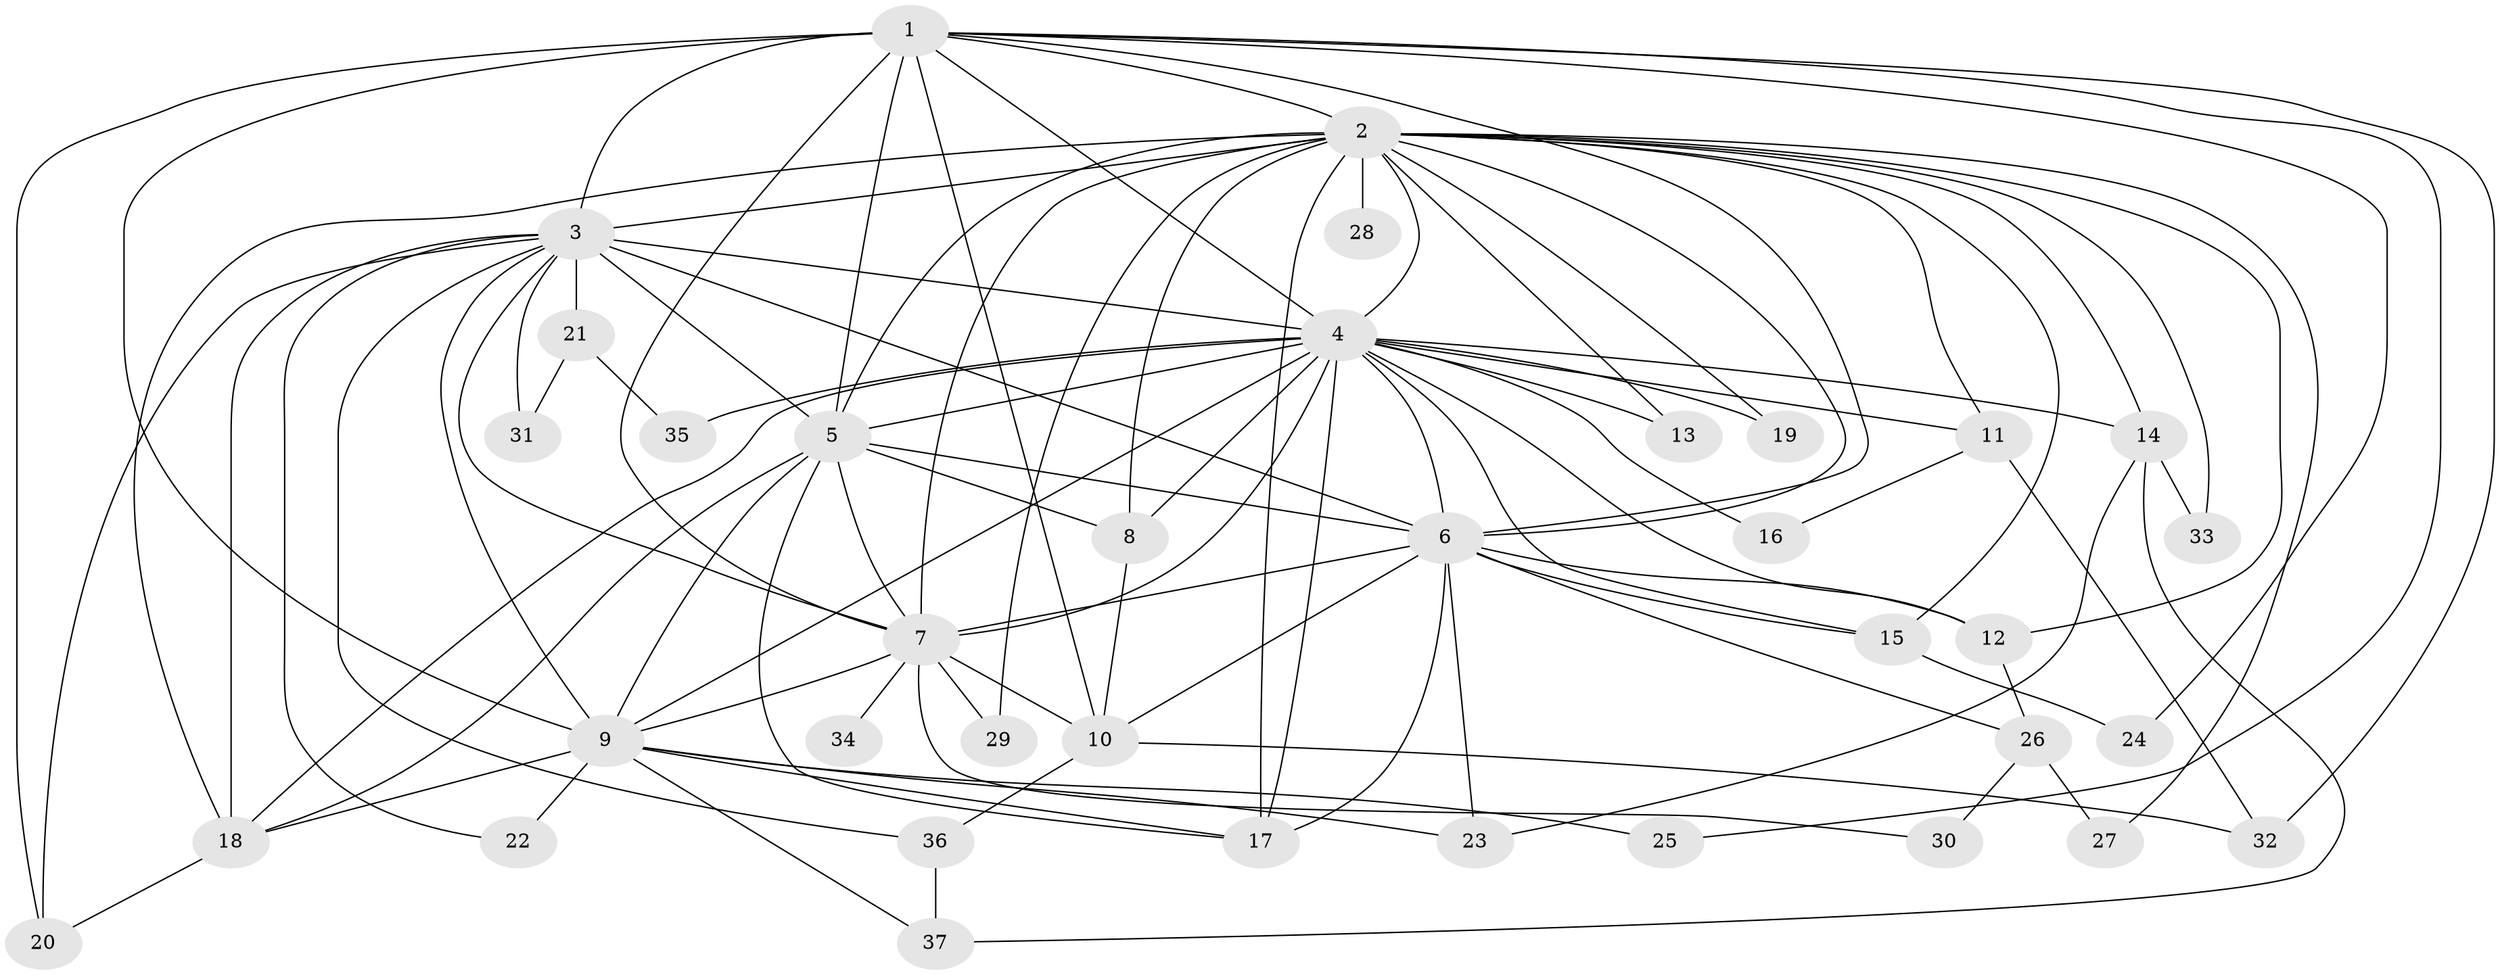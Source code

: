 // original degree distribution, {20: 0.013513513513513514, 12: 0.013513513513513514, 18: 0.013513513513513514, 17: 0.04054054054054054, 23: 0.013513513513513514, 16: 0.013513513513513514, 14: 0.013513513513513514, 27: 0.013513513513513514, 4: 0.10810810810810811, 3: 0.20270270270270271, 2: 0.527027027027027, 5: 0.02702702702702703}
// Generated by graph-tools (version 1.1) at 2025/43/03/06/25 01:43:19]
// undirected, 37 vertices, 96 edges
graph export_dot {
graph [start="1"]
  node [color=gray90,style=filled];
  1;
  2;
  3;
  4;
  5;
  6;
  7;
  8;
  9;
  10;
  11;
  12;
  13;
  14;
  15;
  16;
  17;
  18;
  19;
  20;
  21;
  22;
  23;
  24;
  25;
  26;
  27;
  28;
  29;
  30;
  31;
  32;
  33;
  34;
  35;
  36;
  37;
  1 -- 2 [weight=4.0];
  1 -- 3 [weight=2.0];
  1 -- 4 [weight=4.0];
  1 -- 5 [weight=2.0];
  1 -- 6 [weight=2.0];
  1 -- 7 [weight=3.0];
  1 -- 9 [weight=4.0];
  1 -- 10 [weight=4.0];
  1 -- 20 [weight=2.0];
  1 -- 24 [weight=1.0];
  1 -- 25 [weight=1.0];
  1 -- 32 [weight=1.0];
  2 -- 3 [weight=2.0];
  2 -- 4 [weight=4.0];
  2 -- 5 [weight=2.0];
  2 -- 6 [weight=3.0];
  2 -- 7 [weight=2.0];
  2 -- 8 [weight=2.0];
  2 -- 11 [weight=1.0];
  2 -- 12 [weight=1.0];
  2 -- 13 [weight=1.0];
  2 -- 14 [weight=1.0];
  2 -- 15 [weight=2.0];
  2 -- 17 [weight=2.0];
  2 -- 18 [weight=2.0];
  2 -- 19 [weight=1.0];
  2 -- 27 [weight=1.0];
  2 -- 28 [weight=1.0];
  2 -- 29 [weight=1.0];
  2 -- 33 [weight=1.0];
  3 -- 4 [weight=2.0];
  3 -- 5 [weight=1.0];
  3 -- 6 [weight=2.0];
  3 -- 7 [weight=1.0];
  3 -- 9 [weight=1.0];
  3 -- 18 [weight=1.0];
  3 -- 20 [weight=1.0];
  3 -- 21 [weight=1.0];
  3 -- 22 [weight=1.0];
  3 -- 31 [weight=1.0];
  3 -- 36 [weight=1.0];
  4 -- 5 [weight=3.0];
  4 -- 6 [weight=2.0];
  4 -- 7 [weight=2.0];
  4 -- 8 [weight=1.0];
  4 -- 9 [weight=2.0];
  4 -- 11 [weight=1.0];
  4 -- 12 [weight=1.0];
  4 -- 13 [weight=1.0];
  4 -- 14 [weight=1.0];
  4 -- 15 [weight=1.0];
  4 -- 16 [weight=1.0];
  4 -- 17 [weight=1.0];
  4 -- 18 [weight=1.0];
  4 -- 19 [weight=1.0];
  4 -- 35 [weight=1.0];
  5 -- 6 [weight=1.0];
  5 -- 7 [weight=1.0];
  5 -- 8 [weight=1.0];
  5 -- 9 [weight=10.0];
  5 -- 17 [weight=1.0];
  5 -- 18 [weight=1.0];
  6 -- 7 [weight=1.0];
  6 -- 10 [weight=1.0];
  6 -- 12 [weight=1.0];
  6 -- 15 [weight=1.0];
  6 -- 17 [weight=1.0];
  6 -- 23 [weight=1.0];
  6 -- 26 [weight=1.0];
  7 -- 9 [weight=1.0];
  7 -- 10 [weight=1.0];
  7 -- 29 [weight=1.0];
  7 -- 30 [weight=1.0];
  7 -- 34 [weight=1.0];
  8 -- 10 [weight=1.0];
  9 -- 17 [weight=1.0];
  9 -- 18 [weight=1.0];
  9 -- 22 [weight=1.0];
  9 -- 23 [weight=1.0];
  9 -- 25 [weight=1.0];
  9 -- 37 [weight=1.0];
  10 -- 32 [weight=1.0];
  10 -- 36 [weight=1.0];
  11 -- 16 [weight=1.0];
  11 -- 32 [weight=1.0];
  12 -- 26 [weight=1.0];
  14 -- 23 [weight=1.0];
  14 -- 33 [weight=1.0];
  14 -- 37 [weight=1.0];
  15 -- 24 [weight=1.0];
  18 -- 20 [weight=1.0];
  21 -- 31 [weight=1.0];
  21 -- 35 [weight=1.0];
  26 -- 27 [weight=1.0];
  26 -- 30 [weight=1.0];
  36 -- 37 [weight=1.0];
}
